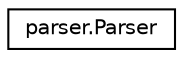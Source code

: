 digraph "Graphical Class Hierarchy"
{
  edge [fontname="Helvetica",fontsize="10",labelfontname="Helvetica",labelfontsize="10"];
  node [fontname="Helvetica",fontsize="10",shape=record];
  rankdir="LR";
  Node1 [label="parser.Parser",height=0.2,width=0.4,color="black", fillcolor="white", style="filled",URL="$classparser_1_1_parser.html"];
}
